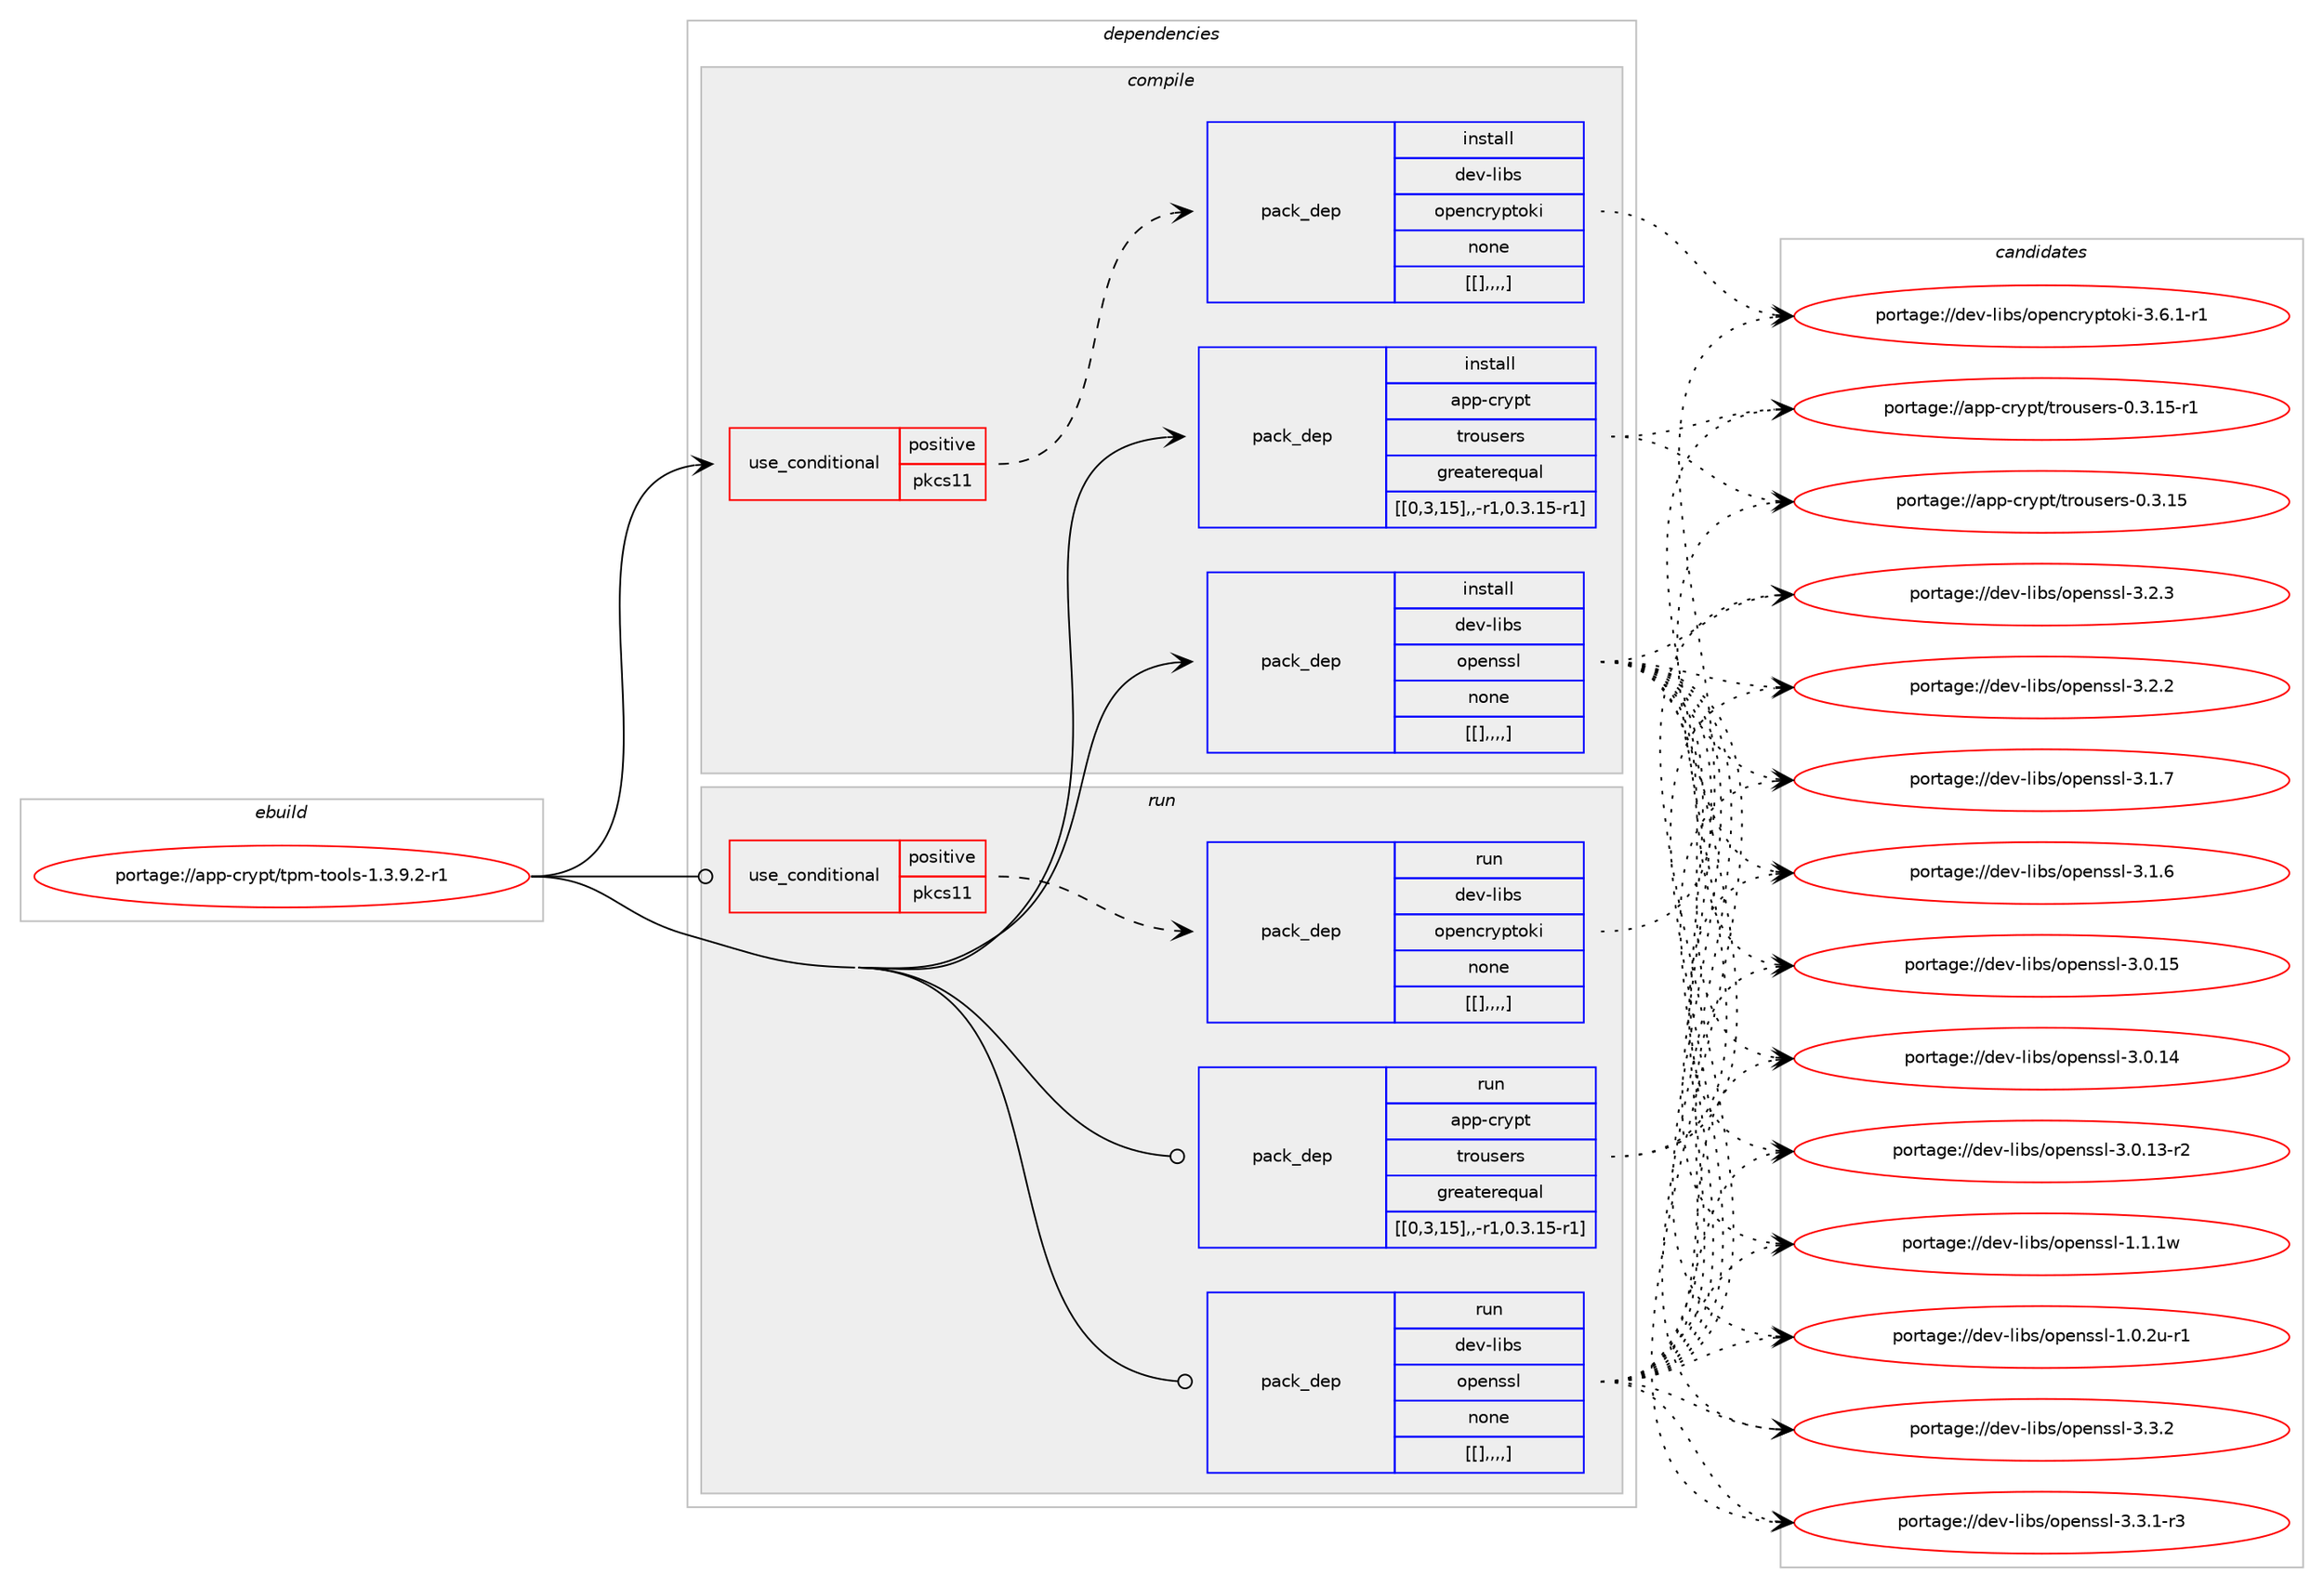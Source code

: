 digraph prolog {

# *************
# Graph options
# *************

newrank=true;
concentrate=true;
compound=true;
graph [rankdir=LR,fontname=Helvetica,fontsize=10,ranksep=1.5];#, ranksep=2.5, nodesep=0.2];
edge  [arrowhead=vee];
node  [fontname=Helvetica,fontsize=10];

# **********
# The ebuild
# **********

subgraph cluster_leftcol {
color=gray;
label=<<i>ebuild</i>>;
id [label="portage://app-crypt/tpm-tools-1.3.9.2-r1", color=red, width=4, href="../app-crypt/tpm-tools-1.3.9.2-r1.svg"];
}

# ****************
# The dependencies
# ****************

subgraph cluster_midcol {
color=gray;
label=<<i>dependencies</i>>;
subgraph cluster_compile {
fillcolor="#eeeeee";
style=filled;
label=<<i>compile</i>>;
subgraph cond3921 {
dependency14352 [label=<<TABLE BORDER="0" CELLBORDER="1" CELLSPACING="0" CELLPADDING="4"><TR><TD ROWSPAN="3" CELLPADDING="10">use_conditional</TD></TR><TR><TD>positive</TD></TR><TR><TD>pkcs11</TD></TR></TABLE>>, shape=none, color=red];
subgraph pack10386 {
dependency14393 [label=<<TABLE BORDER="0" CELLBORDER="1" CELLSPACING="0" CELLPADDING="4" WIDTH="220"><TR><TD ROWSPAN="6" CELLPADDING="30">pack_dep</TD></TR><TR><TD WIDTH="110">install</TD></TR><TR><TD>dev-libs</TD></TR><TR><TD>opencryptoki</TD></TR><TR><TD>none</TD></TR><TR><TD>[[],,,,]</TD></TR></TABLE>>, shape=none, color=blue];
}
dependency14352:e -> dependency14393:w [weight=20,style="dashed",arrowhead="vee"];
}
id:e -> dependency14352:w [weight=20,style="solid",arrowhead="vee"];
subgraph pack10404 {
dependency14449 [label=<<TABLE BORDER="0" CELLBORDER="1" CELLSPACING="0" CELLPADDING="4" WIDTH="220"><TR><TD ROWSPAN="6" CELLPADDING="30">pack_dep</TD></TR><TR><TD WIDTH="110">install</TD></TR><TR><TD>app-crypt</TD></TR><TR><TD>trousers</TD></TR><TR><TD>greaterequal</TD></TR><TR><TD>[[0,3,15],,-r1,0.3.15-r1]</TD></TR></TABLE>>, shape=none, color=blue];
}
id:e -> dependency14449:w [weight=20,style="solid",arrowhead="vee"];
subgraph pack10425 {
dependency14452 [label=<<TABLE BORDER="0" CELLBORDER="1" CELLSPACING="0" CELLPADDING="4" WIDTH="220"><TR><TD ROWSPAN="6" CELLPADDING="30">pack_dep</TD></TR><TR><TD WIDTH="110">install</TD></TR><TR><TD>dev-libs</TD></TR><TR><TD>openssl</TD></TR><TR><TD>none</TD></TR><TR><TD>[[],,,,]</TD></TR></TABLE>>, shape=none, color=blue];
}
id:e -> dependency14452:w [weight=20,style="solid",arrowhead="vee"];
}
subgraph cluster_compileandrun {
fillcolor="#eeeeee";
style=filled;
label=<<i>compile and run</i>>;
}
subgraph cluster_run {
fillcolor="#eeeeee";
style=filled;
label=<<i>run</i>>;
subgraph cond3955 {
dependency14501 [label=<<TABLE BORDER="0" CELLBORDER="1" CELLSPACING="0" CELLPADDING="4"><TR><TD ROWSPAN="3" CELLPADDING="10">use_conditional</TD></TR><TR><TD>positive</TD></TR><TR><TD>pkcs11</TD></TR></TABLE>>, shape=none, color=red];
subgraph pack10475 {
dependency14548 [label=<<TABLE BORDER="0" CELLBORDER="1" CELLSPACING="0" CELLPADDING="4" WIDTH="220"><TR><TD ROWSPAN="6" CELLPADDING="30">pack_dep</TD></TR><TR><TD WIDTH="110">run</TD></TR><TR><TD>dev-libs</TD></TR><TR><TD>opencryptoki</TD></TR><TR><TD>none</TD></TR><TR><TD>[[],,,,]</TD></TR></TABLE>>, shape=none, color=blue];
}
dependency14501:e -> dependency14548:w [weight=20,style="dashed",arrowhead="vee"];
}
id:e -> dependency14501:w [weight=20,style="solid",arrowhead="odot"];
subgraph pack10503 {
dependency14551 [label=<<TABLE BORDER="0" CELLBORDER="1" CELLSPACING="0" CELLPADDING="4" WIDTH="220"><TR><TD ROWSPAN="6" CELLPADDING="30">pack_dep</TD></TR><TR><TD WIDTH="110">run</TD></TR><TR><TD>app-crypt</TD></TR><TR><TD>trousers</TD></TR><TR><TD>greaterequal</TD></TR><TR><TD>[[0,3,15],,-r1,0.3.15-r1]</TD></TR></TABLE>>, shape=none, color=blue];
}
id:e -> dependency14551:w [weight=20,style="solid",arrowhead="odot"];
subgraph pack10507 {
dependency14555 [label=<<TABLE BORDER="0" CELLBORDER="1" CELLSPACING="0" CELLPADDING="4" WIDTH="220"><TR><TD ROWSPAN="6" CELLPADDING="30">pack_dep</TD></TR><TR><TD WIDTH="110">run</TD></TR><TR><TD>dev-libs</TD></TR><TR><TD>openssl</TD></TR><TR><TD>none</TD></TR><TR><TD>[[],,,,]</TD></TR></TABLE>>, shape=none, color=blue];
}
id:e -> dependency14555:w [weight=20,style="solid",arrowhead="odot"];
}
}

# **************
# The candidates
# **************

subgraph cluster_choices {
rank=same;
color=gray;
label=<<i>candidates</i>>;

subgraph choice10037 {
color=black;
nodesep=1;
choice100101118451081059811547111112101110991141211121161111071054551465446494511449 [label="portage://dev-libs/opencryptoki-3.6.1-r1", color=red, width=4,href="../dev-libs/opencryptoki-3.6.1-r1.svg"];
dependency14393:e -> choice100101118451081059811547111112101110991141211121161111071054551465446494511449:w [style=dotted,weight="100"];
}
subgraph choice10038 {
color=black;
nodesep=1;
choice97112112459911412111211647116114111117115101114115454846514649534511449 [label="portage://app-crypt/trousers-0.3.15-r1", color=red, width=4,href="../app-crypt/trousers-0.3.15-r1.svg"];
choice9711211245991141211121164711611411111711510111411545484651464953 [label="portage://app-crypt/trousers-0.3.15", color=red, width=4,href="../app-crypt/trousers-0.3.15.svg"];
dependency14449:e -> choice97112112459911412111211647116114111117115101114115454846514649534511449:w [style=dotted,weight="100"];
dependency14449:e -> choice9711211245991141211121164711611411111711510111411545484651464953:w [style=dotted,weight="100"];
}
subgraph choice10043 {
color=black;
nodesep=1;
choice100101118451081059811547111112101110115115108455146514650 [label="portage://dev-libs/openssl-3.3.2", color=red, width=4,href="../dev-libs/openssl-3.3.2.svg"];
choice1001011184510810598115471111121011101151151084551465146494511451 [label="portage://dev-libs/openssl-3.3.1-r3", color=red, width=4,href="../dev-libs/openssl-3.3.1-r3.svg"];
choice100101118451081059811547111112101110115115108455146504651 [label="portage://dev-libs/openssl-3.2.3", color=red, width=4,href="../dev-libs/openssl-3.2.3.svg"];
choice100101118451081059811547111112101110115115108455146504650 [label="portage://dev-libs/openssl-3.2.2", color=red, width=4,href="../dev-libs/openssl-3.2.2.svg"];
choice100101118451081059811547111112101110115115108455146494655 [label="portage://dev-libs/openssl-3.1.7", color=red, width=4,href="../dev-libs/openssl-3.1.7.svg"];
choice100101118451081059811547111112101110115115108455146494654 [label="portage://dev-libs/openssl-3.1.6", color=red, width=4,href="../dev-libs/openssl-3.1.6.svg"];
choice10010111845108105981154711111210111011511510845514648464953 [label="portage://dev-libs/openssl-3.0.15", color=red, width=4,href="../dev-libs/openssl-3.0.15.svg"];
choice10010111845108105981154711111210111011511510845514648464952 [label="portage://dev-libs/openssl-3.0.14", color=red, width=4,href="../dev-libs/openssl-3.0.14.svg"];
choice100101118451081059811547111112101110115115108455146484649514511450 [label="portage://dev-libs/openssl-3.0.13-r2", color=red, width=4,href="../dev-libs/openssl-3.0.13-r2.svg"];
choice100101118451081059811547111112101110115115108454946494649119 [label="portage://dev-libs/openssl-1.1.1w", color=red, width=4,href="../dev-libs/openssl-1.1.1w.svg"];
choice1001011184510810598115471111121011101151151084549464846501174511449 [label="portage://dev-libs/openssl-1.0.2u-r1", color=red, width=4,href="../dev-libs/openssl-1.0.2u-r1.svg"];
dependency14452:e -> choice100101118451081059811547111112101110115115108455146514650:w [style=dotted,weight="100"];
dependency14452:e -> choice1001011184510810598115471111121011101151151084551465146494511451:w [style=dotted,weight="100"];
dependency14452:e -> choice100101118451081059811547111112101110115115108455146504651:w [style=dotted,weight="100"];
dependency14452:e -> choice100101118451081059811547111112101110115115108455146504650:w [style=dotted,weight="100"];
dependency14452:e -> choice100101118451081059811547111112101110115115108455146494655:w [style=dotted,weight="100"];
dependency14452:e -> choice100101118451081059811547111112101110115115108455146494654:w [style=dotted,weight="100"];
dependency14452:e -> choice10010111845108105981154711111210111011511510845514648464953:w [style=dotted,weight="100"];
dependency14452:e -> choice10010111845108105981154711111210111011511510845514648464952:w [style=dotted,weight="100"];
dependency14452:e -> choice100101118451081059811547111112101110115115108455146484649514511450:w [style=dotted,weight="100"];
dependency14452:e -> choice100101118451081059811547111112101110115115108454946494649119:w [style=dotted,weight="100"];
dependency14452:e -> choice1001011184510810598115471111121011101151151084549464846501174511449:w [style=dotted,weight="100"];
}
subgraph choice10053 {
color=black;
nodesep=1;
choice100101118451081059811547111112101110991141211121161111071054551465446494511449 [label="portage://dev-libs/opencryptoki-3.6.1-r1", color=red, width=4,href="../dev-libs/opencryptoki-3.6.1-r1.svg"];
dependency14548:e -> choice100101118451081059811547111112101110991141211121161111071054551465446494511449:w [style=dotted,weight="100"];
}
subgraph choice10074 {
color=black;
nodesep=1;
choice97112112459911412111211647116114111117115101114115454846514649534511449 [label="portage://app-crypt/trousers-0.3.15-r1", color=red, width=4,href="../app-crypt/trousers-0.3.15-r1.svg"];
choice9711211245991141211121164711611411111711510111411545484651464953 [label="portage://app-crypt/trousers-0.3.15", color=red, width=4,href="../app-crypt/trousers-0.3.15.svg"];
dependency14551:e -> choice97112112459911412111211647116114111117115101114115454846514649534511449:w [style=dotted,weight="100"];
dependency14551:e -> choice9711211245991141211121164711611411111711510111411545484651464953:w [style=dotted,weight="100"];
}
subgraph choice10131 {
color=black;
nodesep=1;
choice100101118451081059811547111112101110115115108455146514650 [label="portage://dev-libs/openssl-3.3.2", color=red, width=4,href="../dev-libs/openssl-3.3.2.svg"];
choice1001011184510810598115471111121011101151151084551465146494511451 [label="portage://dev-libs/openssl-3.3.1-r3", color=red, width=4,href="../dev-libs/openssl-3.3.1-r3.svg"];
choice100101118451081059811547111112101110115115108455146504651 [label="portage://dev-libs/openssl-3.2.3", color=red, width=4,href="../dev-libs/openssl-3.2.3.svg"];
choice100101118451081059811547111112101110115115108455146504650 [label="portage://dev-libs/openssl-3.2.2", color=red, width=4,href="../dev-libs/openssl-3.2.2.svg"];
choice100101118451081059811547111112101110115115108455146494655 [label="portage://dev-libs/openssl-3.1.7", color=red, width=4,href="../dev-libs/openssl-3.1.7.svg"];
choice100101118451081059811547111112101110115115108455146494654 [label="portage://dev-libs/openssl-3.1.6", color=red, width=4,href="../dev-libs/openssl-3.1.6.svg"];
choice10010111845108105981154711111210111011511510845514648464953 [label="portage://dev-libs/openssl-3.0.15", color=red, width=4,href="../dev-libs/openssl-3.0.15.svg"];
choice10010111845108105981154711111210111011511510845514648464952 [label="portage://dev-libs/openssl-3.0.14", color=red, width=4,href="../dev-libs/openssl-3.0.14.svg"];
choice100101118451081059811547111112101110115115108455146484649514511450 [label="portage://dev-libs/openssl-3.0.13-r2", color=red, width=4,href="../dev-libs/openssl-3.0.13-r2.svg"];
choice100101118451081059811547111112101110115115108454946494649119 [label="portage://dev-libs/openssl-1.1.1w", color=red, width=4,href="../dev-libs/openssl-1.1.1w.svg"];
choice1001011184510810598115471111121011101151151084549464846501174511449 [label="portage://dev-libs/openssl-1.0.2u-r1", color=red, width=4,href="../dev-libs/openssl-1.0.2u-r1.svg"];
dependency14555:e -> choice100101118451081059811547111112101110115115108455146514650:w [style=dotted,weight="100"];
dependency14555:e -> choice1001011184510810598115471111121011101151151084551465146494511451:w [style=dotted,weight="100"];
dependency14555:e -> choice100101118451081059811547111112101110115115108455146504651:w [style=dotted,weight="100"];
dependency14555:e -> choice100101118451081059811547111112101110115115108455146504650:w [style=dotted,weight="100"];
dependency14555:e -> choice100101118451081059811547111112101110115115108455146494655:w [style=dotted,weight="100"];
dependency14555:e -> choice100101118451081059811547111112101110115115108455146494654:w [style=dotted,weight="100"];
dependency14555:e -> choice10010111845108105981154711111210111011511510845514648464953:w [style=dotted,weight="100"];
dependency14555:e -> choice10010111845108105981154711111210111011511510845514648464952:w [style=dotted,weight="100"];
dependency14555:e -> choice100101118451081059811547111112101110115115108455146484649514511450:w [style=dotted,weight="100"];
dependency14555:e -> choice100101118451081059811547111112101110115115108454946494649119:w [style=dotted,weight="100"];
dependency14555:e -> choice1001011184510810598115471111121011101151151084549464846501174511449:w [style=dotted,weight="100"];
}
}

}
